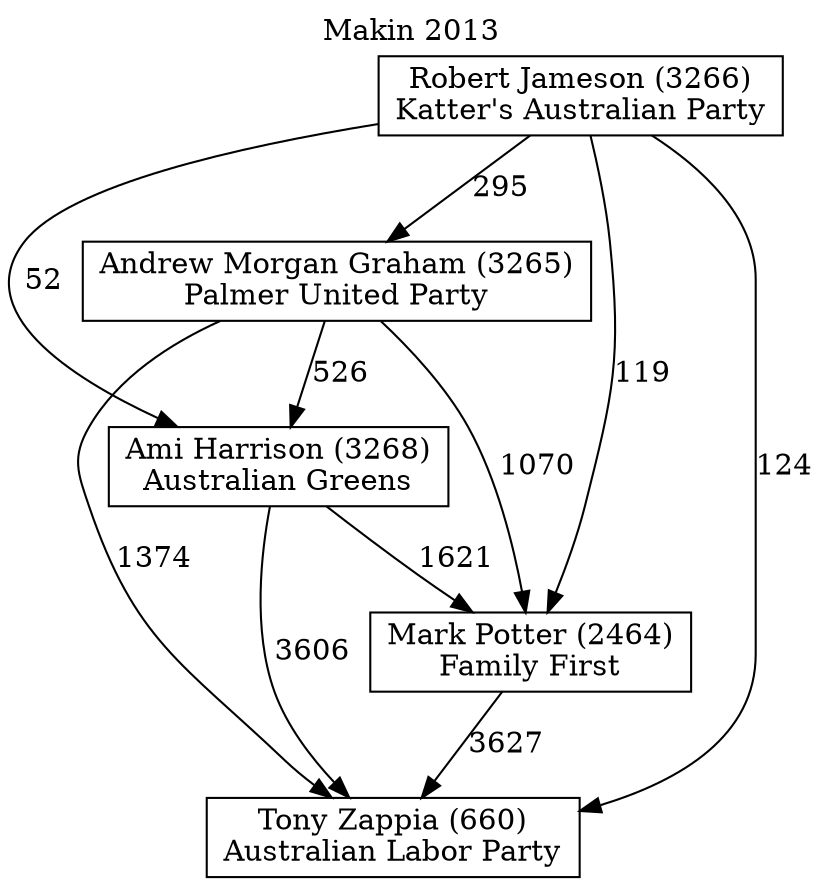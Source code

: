 // House preference flow
digraph "Tony Zappia (660)_Makin_2013" {
	graph [label="Makin 2013" labelloc=t mclimit=10]
	node [shape=box]
	"Tony Zappia (660)" [label="Tony Zappia (660)
Australian Labor Party"]
	"Mark Potter (2464)" [label="Mark Potter (2464)
Family First"]
	"Ami Harrison (3268)" [label="Ami Harrison (3268)
Australian Greens"]
	"Andrew Morgan Graham (3265)" [label="Andrew Morgan Graham (3265)
Palmer United Party"]
	"Robert Jameson (3266)" [label="Robert Jameson (3266)
Katter's Australian Party"]
	"Mark Potter (2464)" -> "Tony Zappia (660)" [label=3627]
	"Ami Harrison (3268)" -> "Mark Potter (2464)" [label=1621]
	"Andrew Morgan Graham (3265)" -> "Ami Harrison (3268)" [label=526]
	"Robert Jameson (3266)" -> "Andrew Morgan Graham (3265)" [label=295]
	"Ami Harrison (3268)" -> "Tony Zappia (660)" [label=3606]
	"Andrew Morgan Graham (3265)" -> "Tony Zappia (660)" [label=1374]
	"Robert Jameson (3266)" -> "Tony Zappia (660)" [label=124]
	"Robert Jameson (3266)" -> "Ami Harrison (3268)" [label=52]
	"Andrew Morgan Graham (3265)" -> "Mark Potter (2464)" [label=1070]
	"Robert Jameson (3266)" -> "Mark Potter (2464)" [label=119]
}
